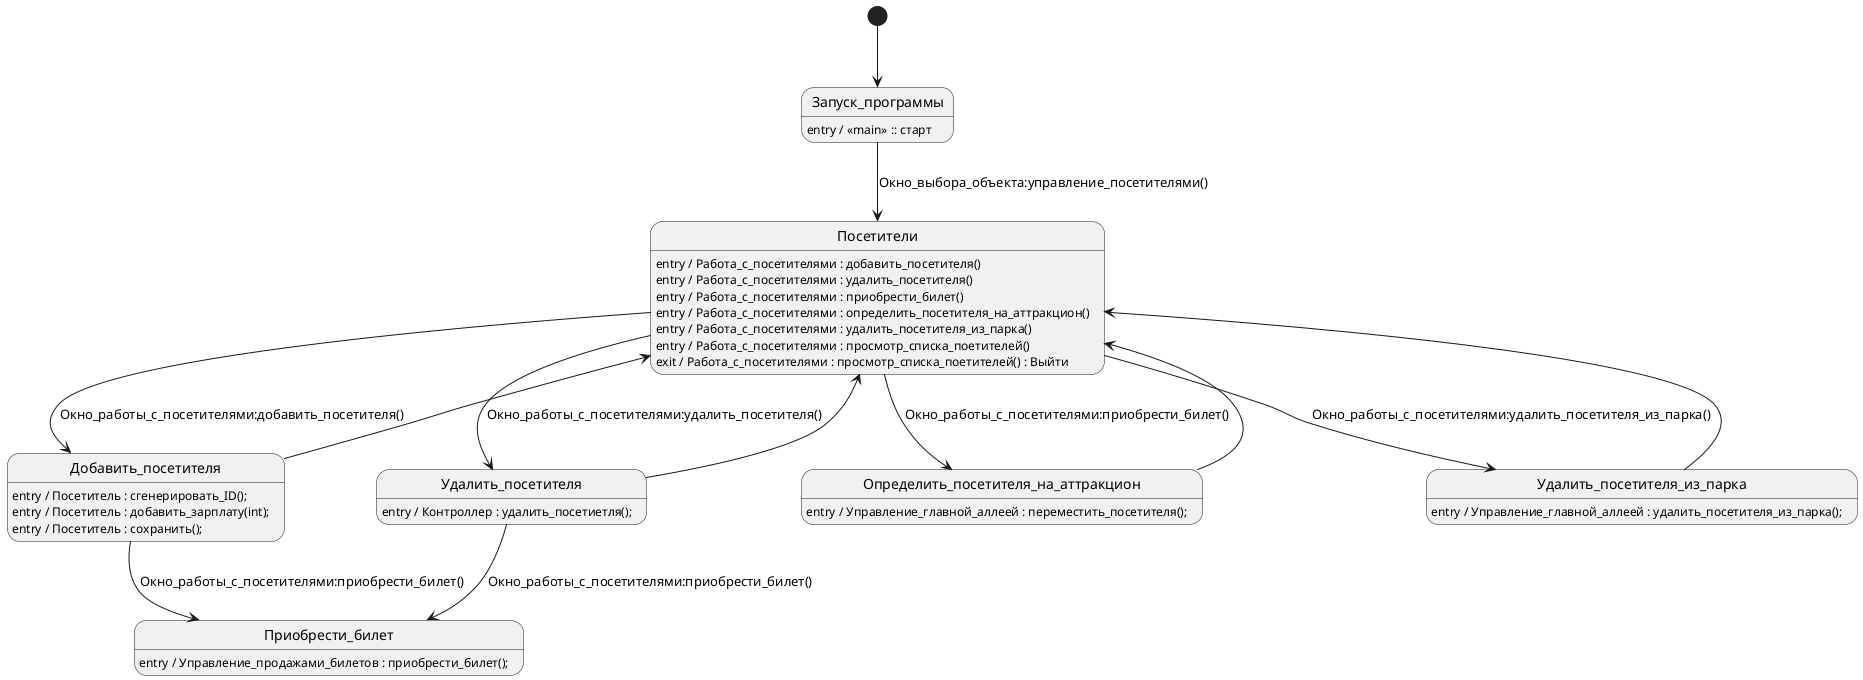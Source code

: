 @startuml
hide empty description

[*] --> Запуск_программы
    Запуск_программы : entry / <<main>> :: старт

    Запуск_программы --> Посетители : Окно_выбора_объекта:управление_посетителями()
        Посетители : entry / Работа_с_посетителями : добавить_посетителя()
        Посетители : entry / Работа_с_посетителями : удалить_посетителя()
        Посетители : entry / Работа_с_посетителями : приобрести_билет()
        Посетители : entry / Работа_с_посетителями : определить_посетителя_на_аттракцион()
        Посетители : entry / Работа_с_посетителями : удалить_посетителя_из_парка()
        Посетители : entry / Работа_с_посетителями : просмотр_списка_поетителей()
        Посетители : exit / Работа_с_посетителями : просмотр_списка_поетителей() : Выйти
            Посетители --> Добавить_посетителя: Окно_работы_с_посетителями:добавить_посетителя()
                Добавить_посетителя : entry / Посетитель : сгенерировать_ID();
                Добавить_посетителя : entry / Посетитель : добавить_зарплату(int);
                Добавить_посетителя : entry / Посетитель : сохранить();
            Добавить_посетителя --> Посетители

            Посетители --> Удалить_посетителя: Окно_работы_с_посетителями:удалить_посетителя()
                Удалить_посетителя : entry / Контроллер : удалить_посетиетля();
            Удалить_посетителя --> Посетители

                    Удалить_посетителя --> Приобрести_билет: Окно_работы_с_посетителями:приобрести_билет()
                    Добавить_посетителя --> Приобрести_билет: Окно_работы_с_посетителями:приобрести_билет()
                        Приобрести_билет : entry / Управление_продажами_билетов : приобрести_билет();
            
            Посетители --> Определить_посетителя_на_аттракцион: Окно_работы_с_посетителями:приобрести_билет()
                Определить_посетителя_на_аттракцион : entry / Управление_главной_аллеей : переместить_посетителя();
            Определить_посетителя_на_аттракцион --> Посетители
            
            Посетители --> Удалить_посетителя_из_парка: Окно_работы_с_посетителями:удалить_посетителя_из_парка()
                Удалить_посетителя_из_парка : entry / Управление_главной_аллеей : удалить_посетителя_из_парка();
            Удалить_посетителя_из_парка --> Посетители 
     
@enduml